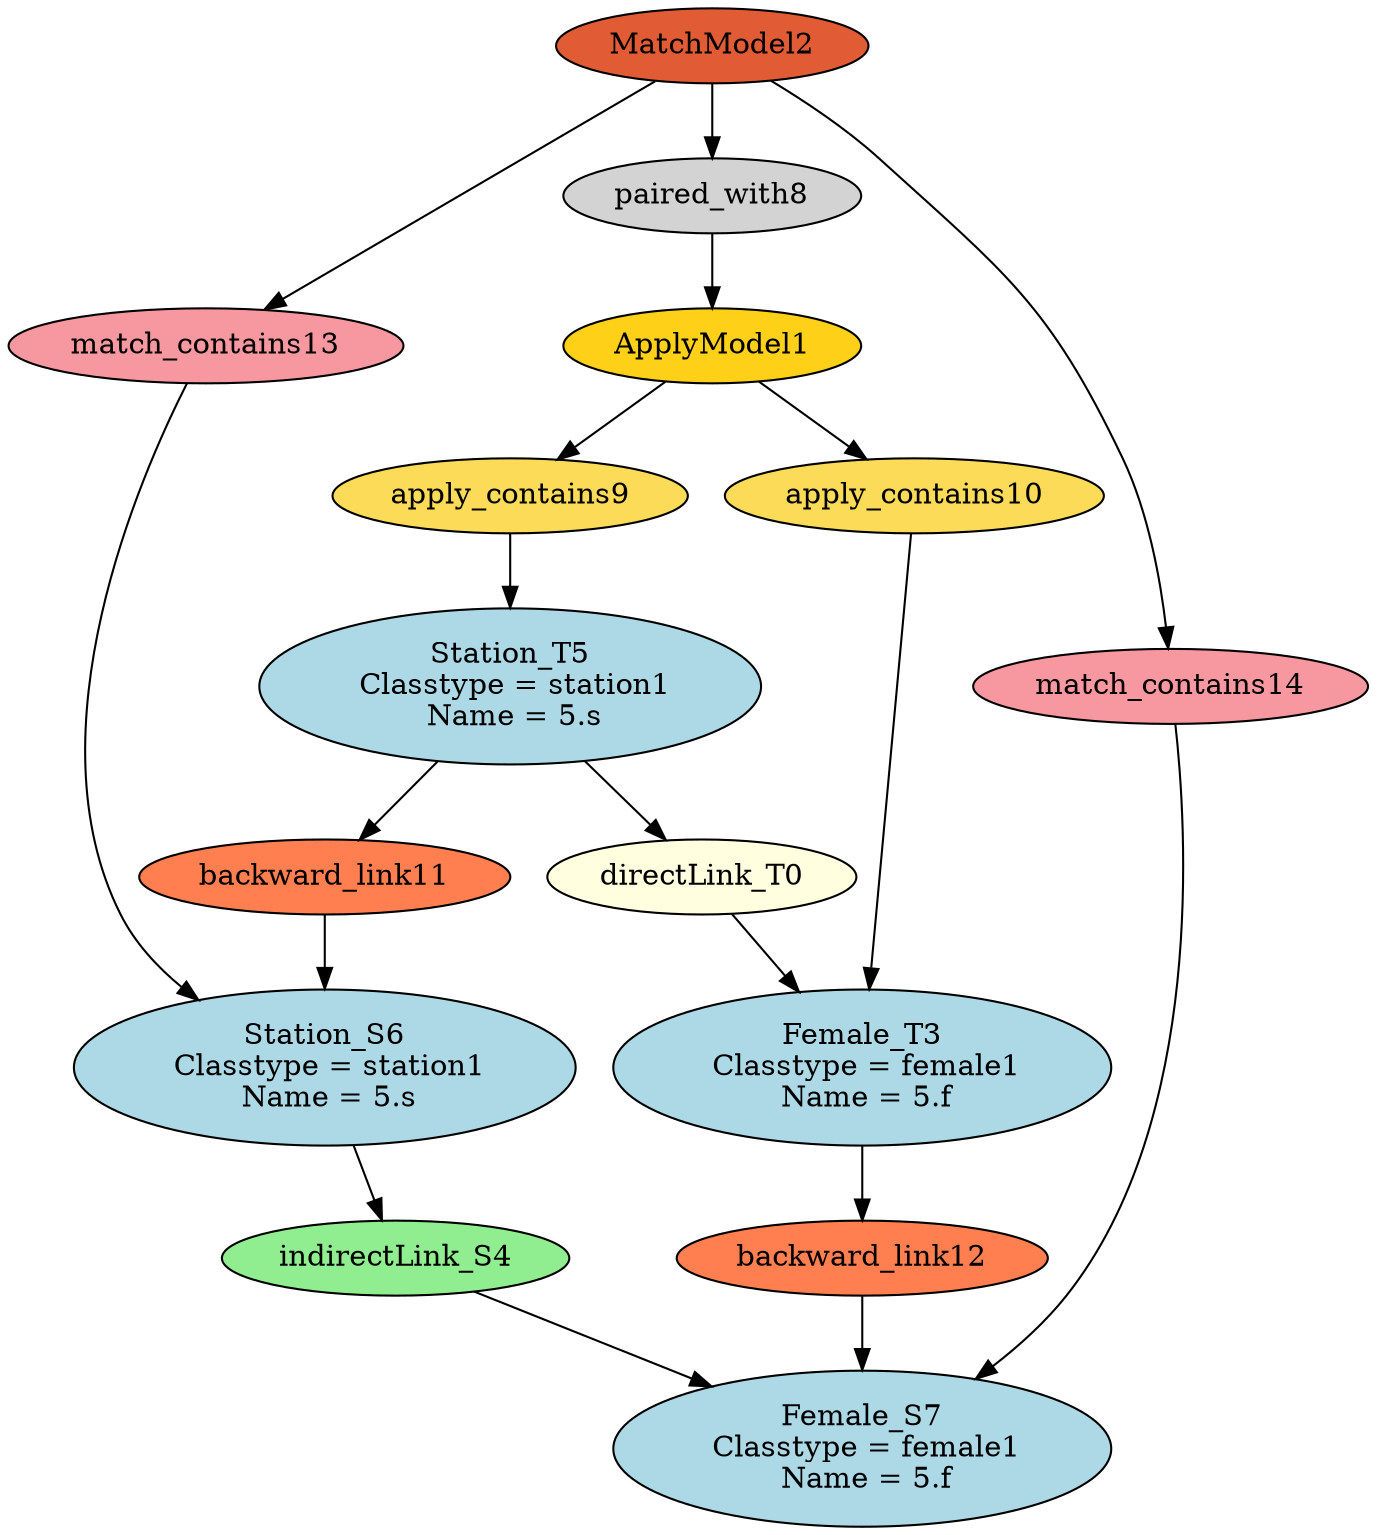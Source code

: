 digraph rule_SF2SF_run1 {
"directLink_T0\n" [style=filled, fillcolor=lightyellow];
ApplyModel1 [style=filled, fillcolor="#FED017"];
MatchModel2 [style=filled, fillcolor="#E15C34"];
"Female_T3\n Classtype = female1\n Name = 5.f" [style=filled, fillcolor=lightblue];
indirectLink_S4 [style=filled, fillcolor=lightgreen];
"Station_T5\n Classtype = station1\n Name = 5.s" [style=filled, fillcolor=lightblue];
"Station_S6\n Classtype = station1\n Name = 5.s" [style=filled, fillcolor=lightblue];
"Female_S7\n Classtype = female1\n Name = 5.f" [style=filled, fillcolor=lightblue];
paired_with8 [style=filled, fillcolor=lightgray];
apply_contains9 [style=filled, fillcolor="#FCDB58"];
apply_contains10 [style=filled, fillcolor="#FCDB58"];
backward_link11 [style=filled, fillcolor=coral];
backward_link12 [style=filled, fillcolor=coral];
match_contains13 [style=filled, fillcolor="#F798A1"];
match_contains14 [style=filled, fillcolor="#F798A1"];
ApplyModel1 -> apply_contains9;
apply_contains9 -> "Station_T5\n Classtype = station1\n Name = 5.s";
ApplyModel1 -> apply_contains10;
apply_contains10 -> "Female_T3\n Classtype = female1\n Name = 5.f";
"Station_T5\n Classtype = station1\n Name = 5.s" -> backward_link11;
backward_link11 -> "Station_S6\n Classtype = station1\n Name = 5.s";
"Female_T3\n Classtype = female1\n Name = 5.f" -> backward_link12;
backward_link12 -> "Female_S7\n Classtype = female1\n Name = 5.f";
"Station_T5\n Classtype = station1\n Name = 5.s" -> "directLink_T0\n";
"directLink_T0\n" -> "Female_T3\n Classtype = female1\n Name = 5.f";
paired_with8 -> ApplyModel1;
MatchModel2 -> paired_with8;
MatchModel2 -> match_contains13;
MatchModel2 -> match_contains14;
"Station_S6\n Classtype = station1\n Name = 5.s" -> indirectLink_S4;
indirectLink_S4 -> "Female_S7\n Classtype = female1\n Name = 5.f";
match_contains13 -> "Station_S6\n Classtype = station1\n Name = 5.s";
match_contains14 -> "Female_S7\n Classtype = female1\n Name = 5.f";
}
